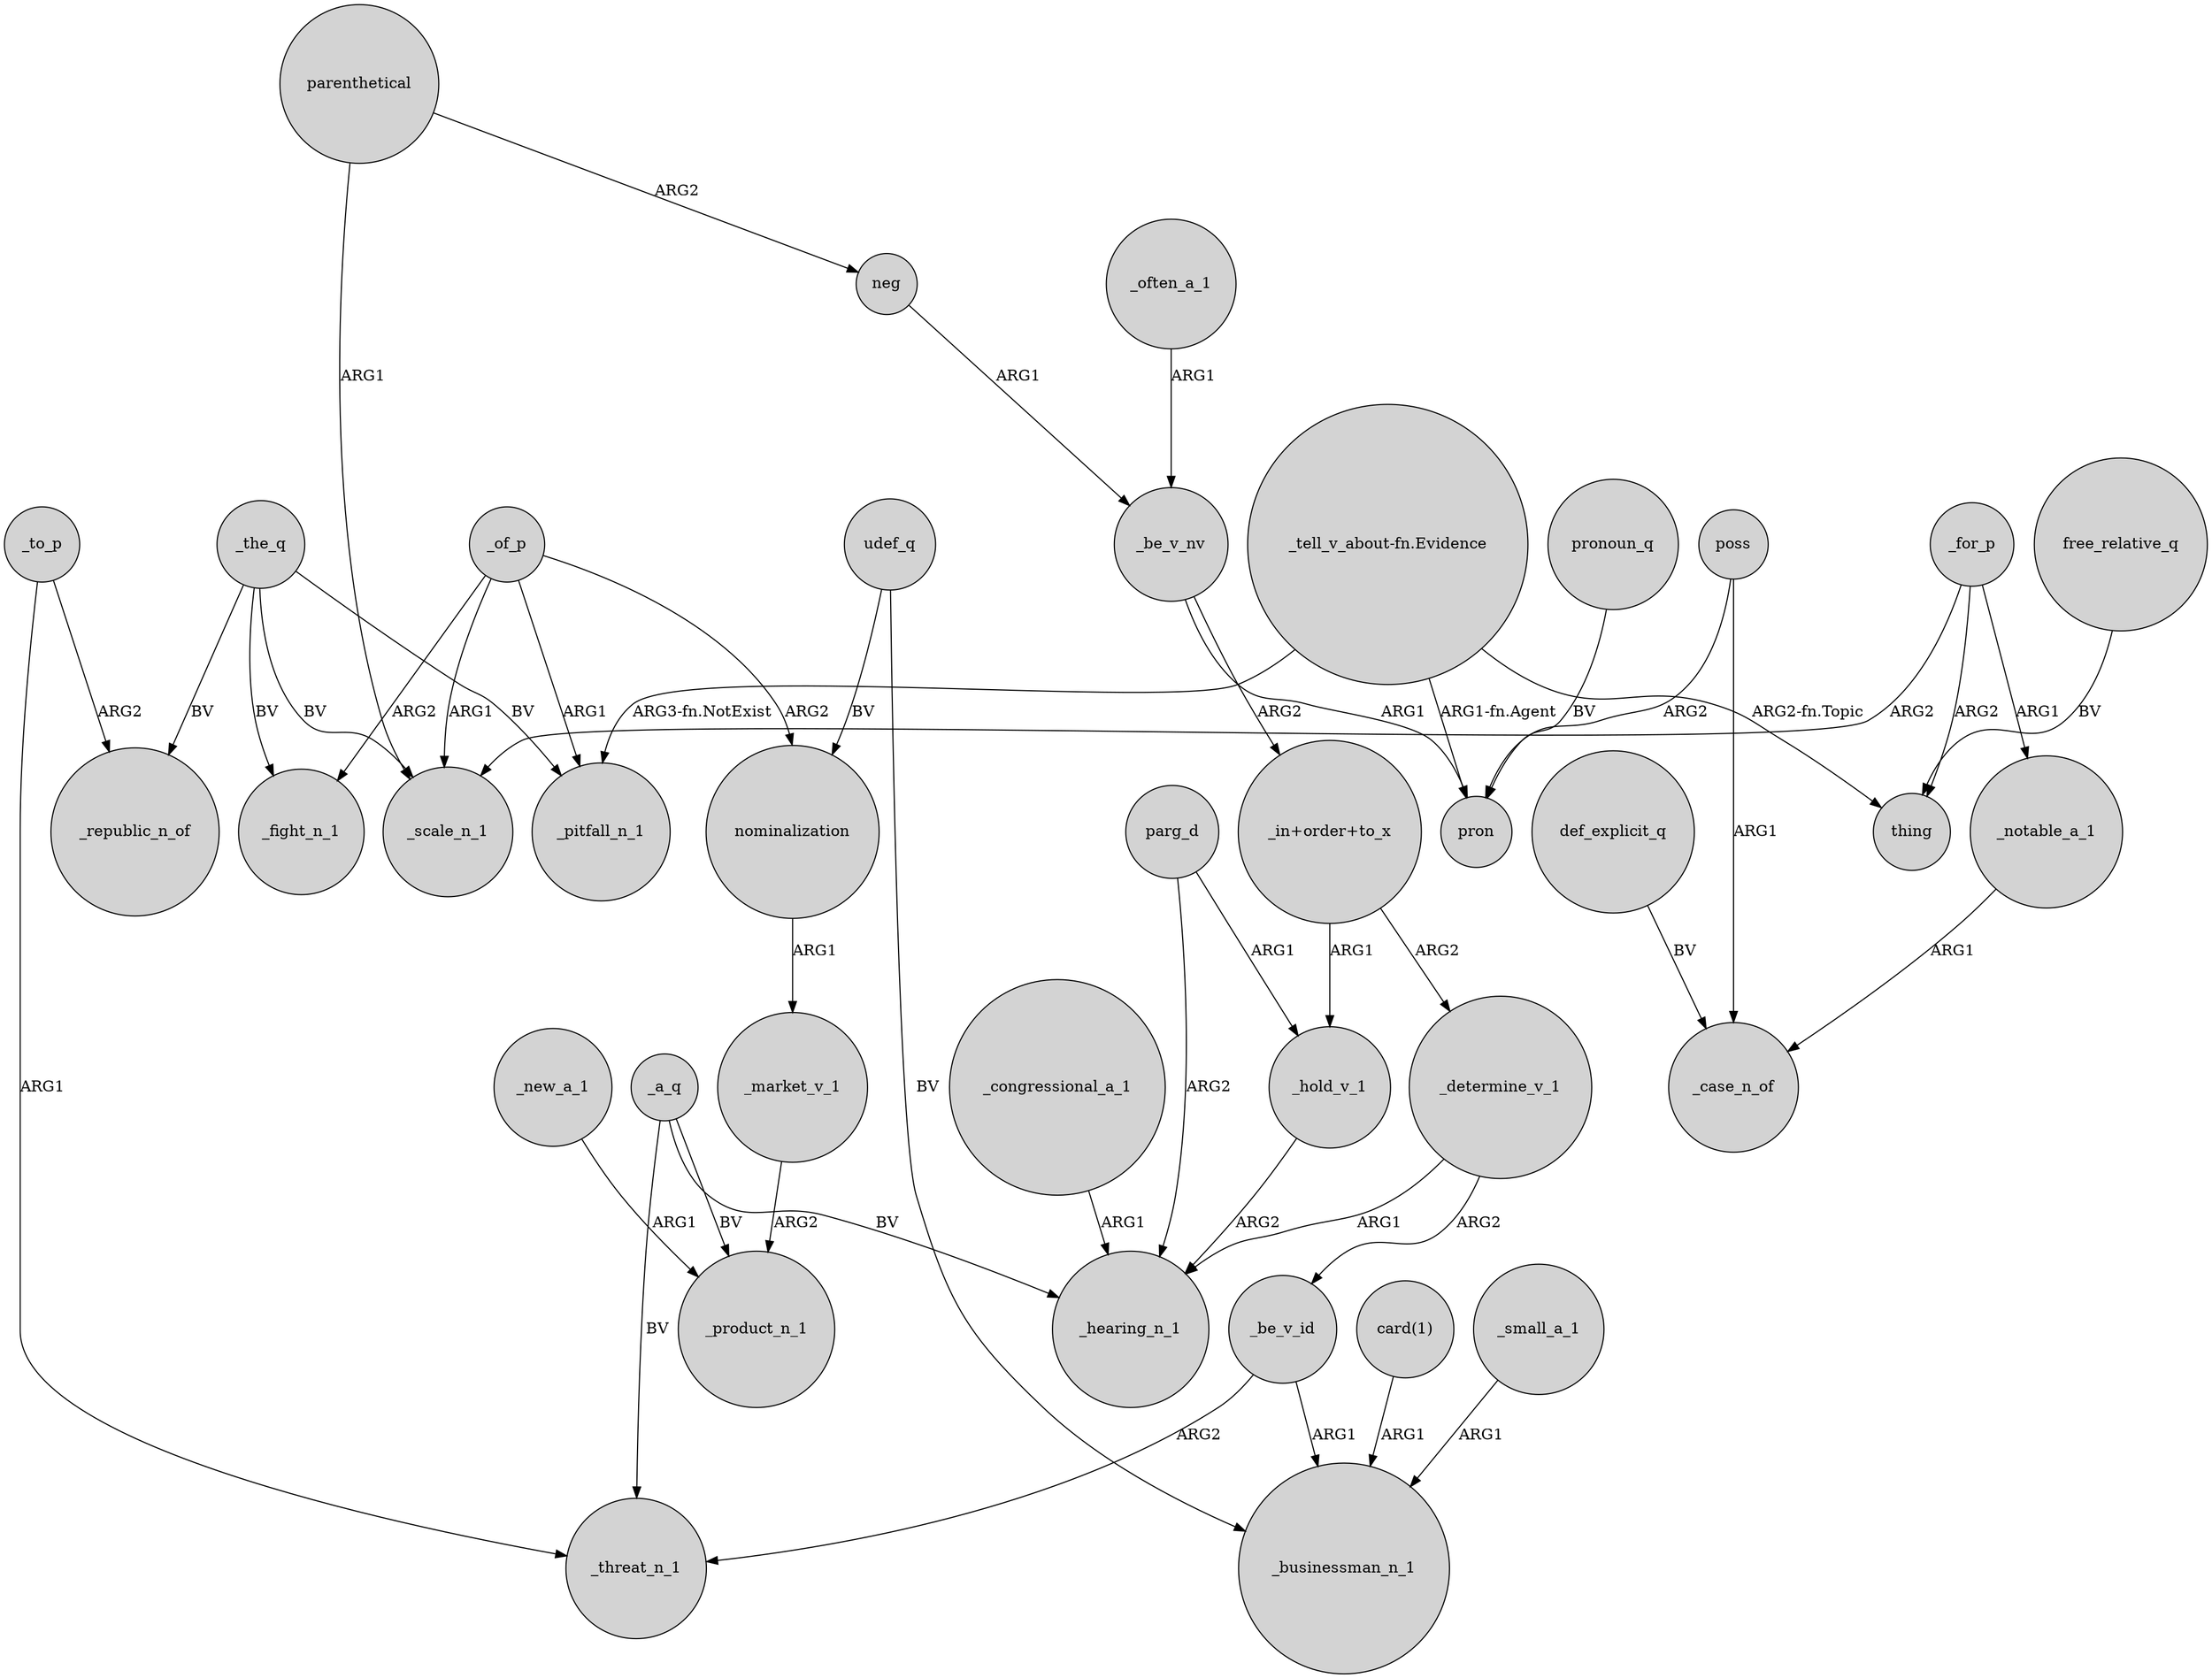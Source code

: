 digraph {
	node [shape=circle style=filled]
	parenthetical -> _scale_n_1 [label=ARG1]
	_be_v_nv -> pron [label=ARG1]
	_the_q -> _pitfall_n_1 [label=BV]
	neg -> _be_v_nv [label=ARG1]
	poss -> pron [label=ARG2]
	udef_q -> _businessman_n_1 [label=BV]
	_determine_v_1 -> _be_v_id [label=ARG2]
	_the_q -> _fight_n_1 [label=BV]
	_a_q -> _threat_n_1 [label=BV]
	_for_p -> _notable_a_1 [label=ARG1]
	poss -> _case_n_of [label=ARG1]
	nominalization -> _market_v_1 [label=ARG1]
	_a_q -> _product_n_1 [label=BV]
	_be_v_id -> _businessman_n_1 [label=ARG1]
	"_tell_v_about-fn.Evidence" -> _pitfall_n_1 [label="ARG3-fn.NotExist"]
	_a_q -> _hearing_n_1 [label=BV]
	"_in+order+to_x" -> _hold_v_1 [label=ARG1]
	_of_p -> _scale_n_1 [label=ARG1]
	_for_p -> thing [label=ARG2]
	_notable_a_1 -> _case_n_of [label=ARG1]
	_congressional_a_1 -> _hearing_n_1 [label=ARG1]
	parg_d -> _hold_v_1 [label=ARG1]
	_to_p -> _threat_n_1 [label=ARG1]
	_the_q -> _republic_n_of [label=BV]
	_new_a_1 -> _product_n_1 [label=ARG1]
	_of_p -> _pitfall_n_1 [label=ARG1]
	parenthetical -> neg [label=ARG2]
	pronoun_q -> pron [label=BV]
	_market_v_1 -> _product_n_1 [label=ARG2]
	_of_p -> _fight_n_1 [label=ARG2]
	_the_q -> _scale_n_1 [label=BV]
	_determine_v_1 -> _hearing_n_1 [label=ARG1]
	"card(1)" -> _businessman_n_1 [label=ARG1]
	_of_p -> nominalization [label=ARG2]
	free_relative_q -> thing [label=BV]
	_to_p -> _republic_n_of [label=ARG2]
	_often_a_1 -> _be_v_nv [label=ARG1]
	_be_v_nv -> "_in+order+to_x" [label=ARG2]
	_hold_v_1 -> _hearing_n_1 [label=ARG2]
	_small_a_1 -> _businessman_n_1 [label=ARG1]
	udef_q -> nominalization [label=BV]
	_be_v_id -> _threat_n_1 [label=ARG2]
	"_in+order+to_x" -> _determine_v_1 [label=ARG2]
	"_tell_v_about-fn.Evidence" -> pron [label="ARG1-fn.Agent"]
	parg_d -> _hearing_n_1 [label=ARG2]
	def_explicit_q -> _case_n_of [label=BV]
	"_tell_v_about-fn.Evidence" -> thing [label="ARG2-fn.Topic"]
	_for_p -> _scale_n_1 [label=ARG2]
}
